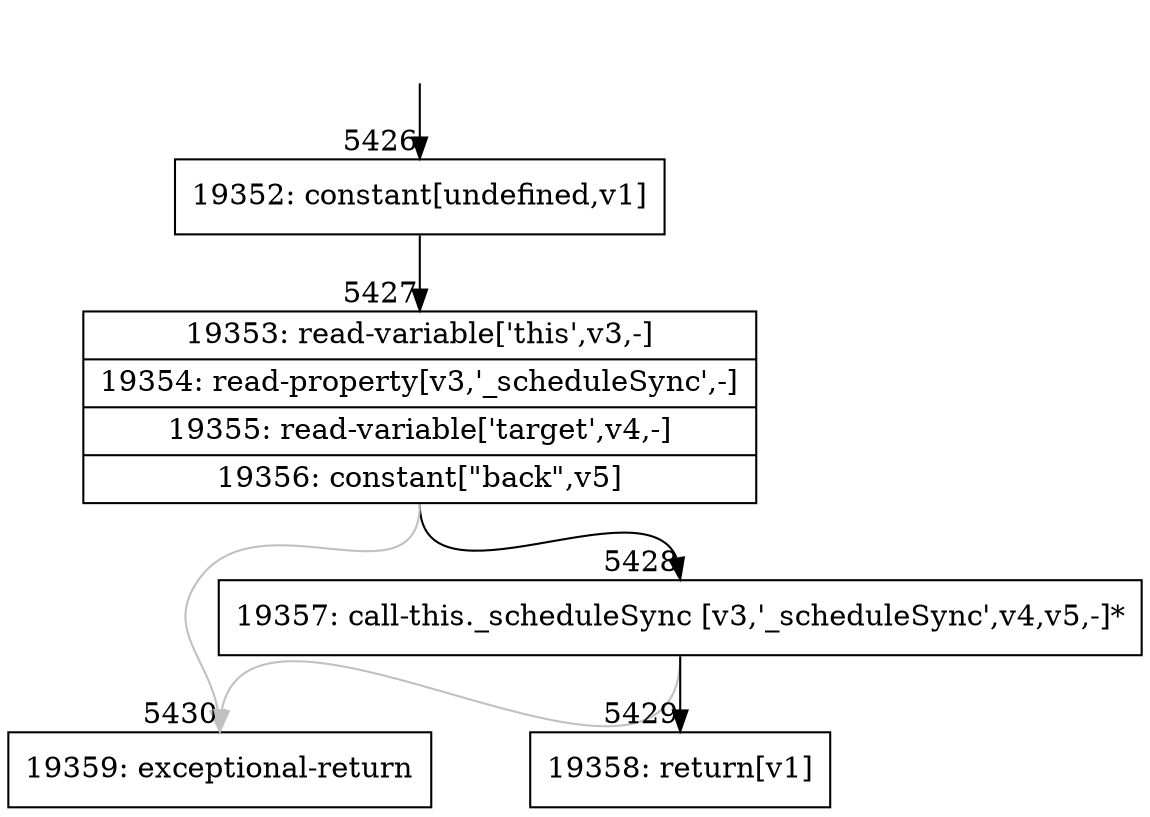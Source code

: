 digraph {
rankdir="TD"
BB_entry436[shape=none,label=""];
BB_entry436 -> BB5426 [tailport=s, headport=n, headlabel="    5426"]
BB5426 [shape=record label="{19352: constant[undefined,v1]}" ] 
BB5426 -> BB5427 [tailport=s, headport=n, headlabel="      5427"]
BB5427 [shape=record label="{19353: read-variable['this',v3,-]|19354: read-property[v3,'_scheduleSync',-]|19355: read-variable['target',v4,-]|19356: constant[\"back\",v5]}" ] 
BB5427 -> BB5428 [tailport=s, headport=n, headlabel="      5428"]
BB5427 -> BB5430 [tailport=s, headport=n, color=gray, headlabel="      5430"]
BB5428 [shape=record label="{19357: call-this._scheduleSync [v3,'_scheduleSync',v4,v5,-]*}" ] 
BB5428 -> BB5429 [tailport=s, headport=n, headlabel="      5429"]
BB5428 -> BB5430 [tailport=s, headport=n, color=gray]
BB5429 [shape=record label="{19358: return[v1]}" ] 
BB5430 [shape=record label="{19359: exceptional-return}" ] 
//#$~ 9849
}
